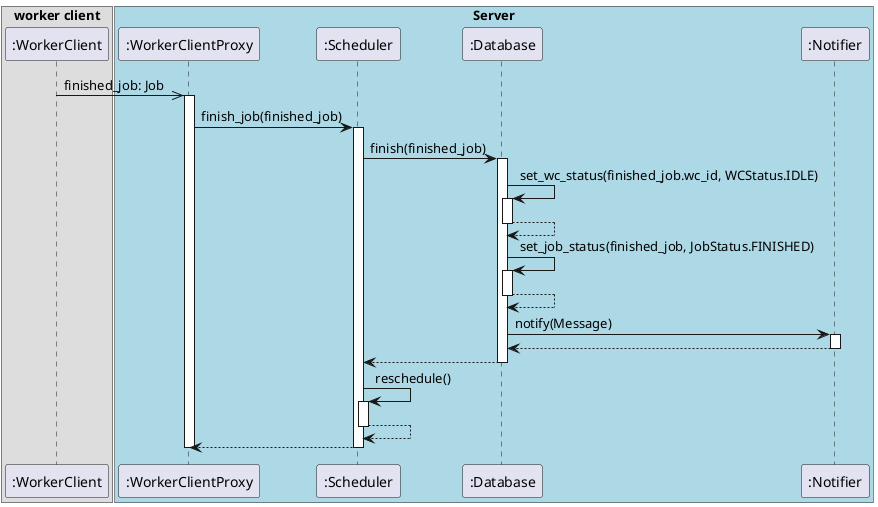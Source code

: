 @startuml

box "worker client"
    participant ":WorkerClient" as wc
end box

box "Server" #LightBlue
    participant ":WorkerClientProxy" as wcp
    participant ":Scheduler" as s
    participant ":Database" as db
    participant ":Notifier" as n
end box

wc ->> wcp ++ : finished_job: Job
wcp -> s ++ : finish_job(finished_job)
s -> db ++ : finish(finished_job)
db -> db ++: set_wc_status(finished_job.wc_id, WCStatus.IDLE)
db-->db --
db -> db ++: set_job_status(finished_job, JobStatus.FINISHED)
db-->db --
db -> n ++: notify(Message)
n --> db --:
db --> s --

s -> s ++: reschedule()
s --> s --
s --> wcp --
wcp--

@enduml
